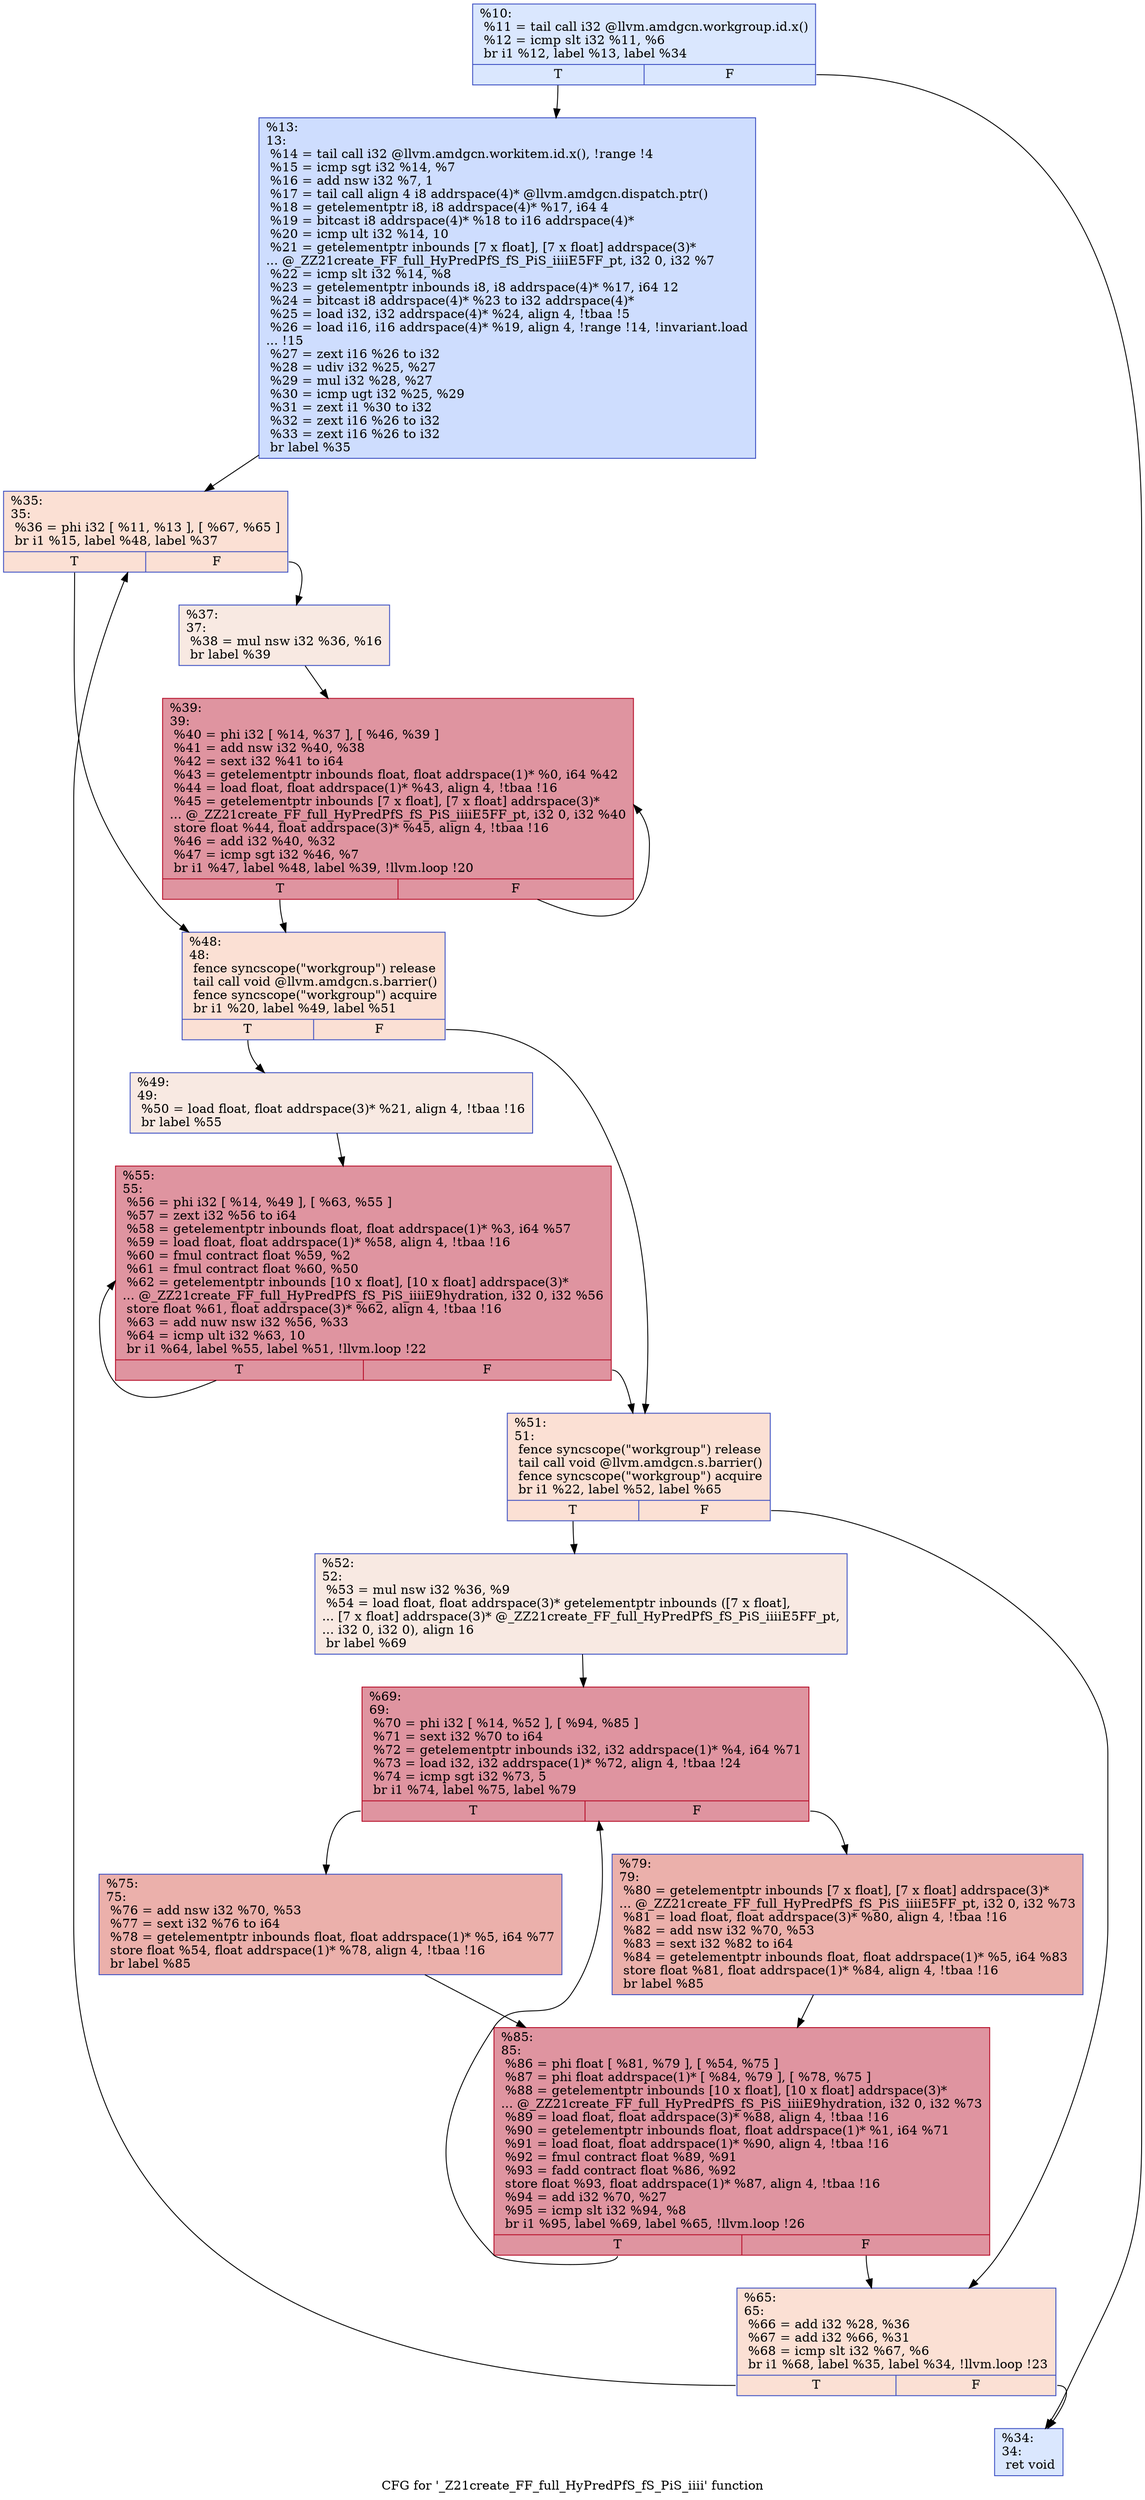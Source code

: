 digraph "CFG for '_Z21create_FF_full_HyPredPfS_fS_PiS_iiii' function" {
	label="CFG for '_Z21create_FF_full_HyPredPfS_fS_PiS_iiii' function";

	Node0x612dd20 [shape=record,color="#3d50c3ff", style=filled, fillcolor="#abc8fd70",label="{%10:\l  %11 = tail call i32 @llvm.amdgcn.workgroup.id.x()\l  %12 = icmp slt i32 %11, %6\l  br i1 %12, label %13, label %34\l|{<s0>T|<s1>F}}"];
	Node0x612dd20:s0 -> Node0x612dbb0;
	Node0x612dd20:s1 -> Node0x612e750;
	Node0x612dbb0 [shape=record,color="#3d50c3ff", style=filled, fillcolor="#8fb1fe70",label="{%13:\l13:                                               \l  %14 = tail call i32 @llvm.amdgcn.workitem.id.x(), !range !4\l  %15 = icmp sgt i32 %14, %7\l  %16 = add nsw i32 %7, 1\l  %17 = tail call align 4 i8 addrspace(4)* @llvm.amdgcn.dispatch.ptr()\l  %18 = getelementptr i8, i8 addrspace(4)* %17, i64 4\l  %19 = bitcast i8 addrspace(4)* %18 to i16 addrspace(4)*\l  %20 = icmp ult i32 %14, 10\l  %21 = getelementptr inbounds [7 x float], [7 x float] addrspace(3)*\l... @_ZZ21create_FF_full_HyPredPfS_fS_PiS_iiiiE5FF_pt, i32 0, i32 %7\l  %22 = icmp slt i32 %14, %8\l  %23 = getelementptr inbounds i8, i8 addrspace(4)* %17, i64 12\l  %24 = bitcast i8 addrspace(4)* %23 to i32 addrspace(4)*\l  %25 = load i32, i32 addrspace(4)* %24, align 4, !tbaa !5\l  %26 = load i16, i16 addrspace(4)* %19, align 4, !range !14, !invariant.load\l... !15\l  %27 = zext i16 %26 to i32\l  %28 = udiv i32 %25, %27\l  %29 = mul i32 %28, %27\l  %30 = icmp ugt i32 %25, %29\l  %31 = zext i1 %30 to i32\l  %32 = zext i16 %26 to i32\l  %33 = zext i16 %26 to i32\l  br label %35\l}"];
	Node0x612dbb0 -> Node0x612fd80;
	Node0x612e750 [shape=record,color="#3d50c3ff", style=filled, fillcolor="#abc8fd70",label="{%34:\l34:                                               \l  ret void\l}"];
	Node0x612fd80 [shape=record,color="#3d50c3ff", style=filled, fillcolor="#f7b99e70",label="{%35:\l35:                                               \l  %36 = phi i32 [ %11, %13 ], [ %67, %65 ]\l  br i1 %15, label %48, label %37\l|{<s0>T|<s1>F}}"];
	Node0x612fd80:s0 -> Node0x61310b0;
	Node0x612fd80:s1 -> Node0x6131140;
	Node0x6131140 [shape=record,color="#3d50c3ff", style=filled, fillcolor="#efcebd70",label="{%37:\l37:                                               \l  %38 = mul nsw i32 %36, %16\l  br label %39\l}"];
	Node0x6131140 -> Node0x6131310;
	Node0x6131310 [shape=record,color="#b70d28ff", style=filled, fillcolor="#b70d2870",label="{%39:\l39:                                               \l  %40 = phi i32 [ %14, %37 ], [ %46, %39 ]\l  %41 = add nsw i32 %40, %38\l  %42 = sext i32 %41 to i64\l  %43 = getelementptr inbounds float, float addrspace(1)* %0, i64 %42\l  %44 = load float, float addrspace(1)* %43, align 4, !tbaa !16\l  %45 = getelementptr inbounds [7 x float], [7 x float] addrspace(3)*\l... @_ZZ21create_FF_full_HyPredPfS_fS_PiS_iiiiE5FF_pt, i32 0, i32 %40\l  store float %44, float addrspace(3)* %45, align 4, !tbaa !16\l  %46 = add i32 %40, %32\l  %47 = icmp sgt i32 %46, %7\l  br i1 %47, label %48, label %39, !llvm.loop !20\l|{<s0>T|<s1>F}}"];
	Node0x6131310:s0 -> Node0x61310b0;
	Node0x6131310:s1 -> Node0x6131310;
	Node0x61310b0 [shape=record,color="#3d50c3ff", style=filled, fillcolor="#f7b99e70",label="{%48:\l48:                                               \l  fence syncscope(\"workgroup\") release\l  tail call void @llvm.amdgcn.s.barrier()\l  fence syncscope(\"workgroup\") acquire\l  br i1 %20, label %49, label %51\l|{<s0>T|<s1>F}}"];
	Node0x61310b0:s0 -> Node0x61324e0;
	Node0x61310b0:s1 -> Node0x6132570;
	Node0x61324e0 [shape=record,color="#3d50c3ff", style=filled, fillcolor="#efcebd70",label="{%49:\l49:                                               \l  %50 = load float, float addrspace(3)* %21, align 4, !tbaa !16\l  br label %55\l}"];
	Node0x61324e0 -> Node0x6132720;
	Node0x6132570 [shape=record,color="#3d50c3ff", style=filled, fillcolor="#f7b99e70",label="{%51:\l51:                                               \l  fence syncscope(\"workgroup\") release\l  tail call void @llvm.amdgcn.s.barrier()\l  fence syncscope(\"workgroup\") acquire\l  br i1 %22, label %52, label %65\l|{<s0>T|<s1>F}}"];
	Node0x6132570:s0 -> Node0x6132990;
	Node0x6132570:s1 -> Node0x612fdd0;
	Node0x6132990 [shape=record,color="#3d50c3ff", style=filled, fillcolor="#efcebd70",label="{%52:\l52:                                               \l  %53 = mul nsw i32 %36, %9\l  %54 = load float, float addrspace(3)* getelementptr inbounds ([7 x float],\l... [7 x float] addrspace(3)* @_ZZ21create_FF_full_HyPredPfS_fS_PiS_iiiiE5FF_pt,\l... i32 0, i32 0), align 16\l  br label %69\l}"];
	Node0x6132990 -> Node0x6132ef0;
	Node0x6132720 [shape=record,color="#b70d28ff", style=filled, fillcolor="#b70d2870",label="{%55:\l55:                                               \l  %56 = phi i32 [ %14, %49 ], [ %63, %55 ]\l  %57 = zext i32 %56 to i64\l  %58 = getelementptr inbounds float, float addrspace(1)* %3, i64 %57\l  %59 = load float, float addrspace(1)* %58, align 4, !tbaa !16\l  %60 = fmul contract float %59, %2\l  %61 = fmul contract float %60, %50\l  %62 = getelementptr inbounds [10 x float], [10 x float] addrspace(3)*\l... @_ZZ21create_FF_full_HyPredPfS_fS_PiS_iiiiE9hydration, i32 0, i32 %56\l  store float %61, float addrspace(3)* %62, align 4, !tbaa !16\l  %63 = add nuw nsw i32 %56, %33\l  %64 = icmp ult i32 %63, 10\l  br i1 %64, label %55, label %51, !llvm.loop !22\l|{<s0>T|<s1>F}}"];
	Node0x6132720:s0 -> Node0x6132720;
	Node0x6132720:s1 -> Node0x6132570;
	Node0x612fdd0 [shape=record,color="#3d50c3ff", style=filled, fillcolor="#f7b99e70",label="{%65:\l65:                                               \l  %66 = add i32 %28, %36\l  %67 = add i32 %66, %31\l  %68 = icmp slt i32 %67, %6\l  br i1 %68, label %35, label %34, !llvm.loop !23\l|{<s0>T|<s1>F}}"];
	Node0x612fdd0:s0 -> Node0x612fd80;
	Node0x612fdd0:s1 -> Node0x612e750;
	Node0x6132ef0 [shape=record,color="#b70d28ff", style=filled, fillcolor="#b70d2870",label="{%69:\l69:                                               \l  %70 = phi i32 [ %14, %52 ], [ %94, %85 ]\l  %71 = sext i32 %70 to i64\l  %72 = getelementptr inbounds i32, i32 addrspace(1)* %4, i64 %71\l  %73 = load i32, i32 addrspace(1)* %72, align 4, !tbaa !24\l  %74 = icmp sgt i32 %73, 5\l  br i1 %74, label %75, label %79\l|{<s0>T|<s1>F}}"];
	Node0x6132ef0:s0 -> Node0x6134090;
	Node0x6132ef0:s1 -> Node0x6134120;
	Node0x6134090 [shape=record,color="#3d50c3ff", style=filled, fillcolor="#d24b4070",label="{%75:\l75:                                               \l  %76 = add nsw i32 %70, %53\l  %77 = sext i32 %76 to i64\l  %78 = getelementptr inbounds float, float addrspace(1)* %5, i64 %77\l  store float %54, float addrspace(1)* %78, align 4, !tbaa !16\l  br label %85\l}"];
	Node0x6134090 -> Node0x6132b20;
	Node0x6134120 [shape=record,color="#3d50c3ff", style=filled, fillcolor="#d24b4070",label="{%79:\l79:                                               \l  %80 = getelementptr inbounds [7 x float], [7 x float] addrspace(3)*\l... @_ZZ21create_FF_full_HyPredPfS_fS_PiS_iiiiE5FF_pt, i32 0, i32 %73\l  %81 = load float, float addrspace(3)* %80, align 4, !tbaa !16\l  %82 = add nsw i32 %70, %53\l  %83 = sext i32 %82 to i64\l  %84 = getelementptr inbounds float, float addrspace(1)* %5, i64 %83\l  store float %81, float addrspace(1)* %84, align 4, !tbaa !16\l  br label %85\l}"];
	Node0x6134120 -> Node0x6132b20;
	Node0x6132b20 [shape=record,color="#b70d28ff", style=filled, fillcolor="#b70d2870",label="{%85:\l85:                                               \l  %86 = phi float [ %81, %79 ], [ %54, %75 ]\l  %87 = phi float addrspace(1)* [ %84, %79 ], [ %78, %75 ]\l  %88 = getelementptr inbounds [10 x float], [10 x float] addrspace(3)*\l... @_ZZ21create_FF_full_HyPredPfS_fS_PiS_iiiiE9hydration, i32 0, i32 %73\l  %89 = load float, float addrspace(3)* %88, align 4, !tbaa !16\l  %90 = getelementptr inbounds float, float addrspace(1)* %1, i64 %71\l  %91 = load float, float addrspace(1)* %90, align 4, !tbaa !16\l  %92 = fmul contract float %89, %91\l  %93 = fadd contract float %86, %92\l  store float %93, float addrspace(1)* %87, align 4, !tbaa !16\l  %94 = add i32 %70, %27\l  %95 = icmp slt i32 %94, %8\l  br i1 %95, label %69, label %65, !llvm.loop !26\l|{<s0>T|<s1>F}}"];
	Node0x6132b20:s0 -> Node0x6132ef0;
	Node0x6132b20:s1 -> Node0x612fdd0;
}
